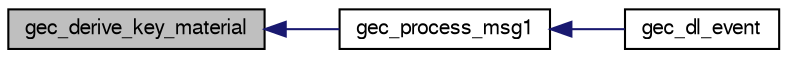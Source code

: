 digraph "gec_derive_key_material"
{
  edge [fontname="FreeSans",fontsize="10",labelfontname="FreeSans",labelfontsize="10"];
  node [fontname="FreeSans",fontsize="10",shape=record];
  rankdir="LR";
  Node1 [label="gec_derive_key_material",height=0.2,width=0.4,color="black", fillcolor="grey75", style="filled", fontcolor="black"];
  Node1 -> Node2 [dir="back",color="midnightblue",fontsize="10",style="solid",fontname="FreeSans"];
  Node2 [label="gec_process_msg1",height=0.2,width=0.4,color="black", fillcolor="white", style="filled",URL="$gec__dl_8h.html#ad4f92ea52a517934ff6b8eab95cfead5",tooltip="NOTE: for RESPONDER party only Process incoming message (expected MSG1) if the right (KEY_EXCHANGE) m..."];
  Node2 -> Node3 [dir="back",color="midnightblue",fontsize="10",style="solid",fontname="FreeSans"];
  Node3 [label="gec_dl_event",height=0.2,width=0.4,color="black", fillcolor="white", style="filled",URL="$gec__dl_8h.html#a7645c559a6c4a5f611acab677af4a579",tooltip="Datalink Event. "];
}
